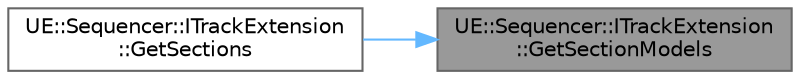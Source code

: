 digraph "UE::Sequencer::ITrackExtension::GetSectionModels"
{
 // INTERACTIVE_SVG=YES
 // LATEX_PDF_SIZE
  bgcolor="transparent";
  edge [fontname=Helvetica,fontsize=10,labelfontname=Helvetica,labelfontsize=10];
  node [fontname=Helvetica,fontsize=10,shape=box,height=0.2,width=0.4];
  rankdir="RL";
  Node1 [id="Node000001",label="UE::Sequencer::ITrackExtension\l::GetSectionModels",height=0.2,width=0.4,color="gray40", fillcolor="grey60", style="filled", fontcolor="black",tooltip=" "];
  Node1 -> Node2 [id="edge1_Node000001_Node000002",dir="back",color="steelblue1",style="solid",tooltip=" "];
  Node2 [id="Node000002",label="UE::Sequencer::ITrackExtension\l::GetSections",height=0.2,width=0.4,color="grey40", fillcolor="white", style="filled",URL="$dd/de3/classUE_1_1Sequencer_1_1ITrackExtension.html#a7fe0106d993f7ff0bcc7d4563aa7f8b9",tooltip=" "];
}
